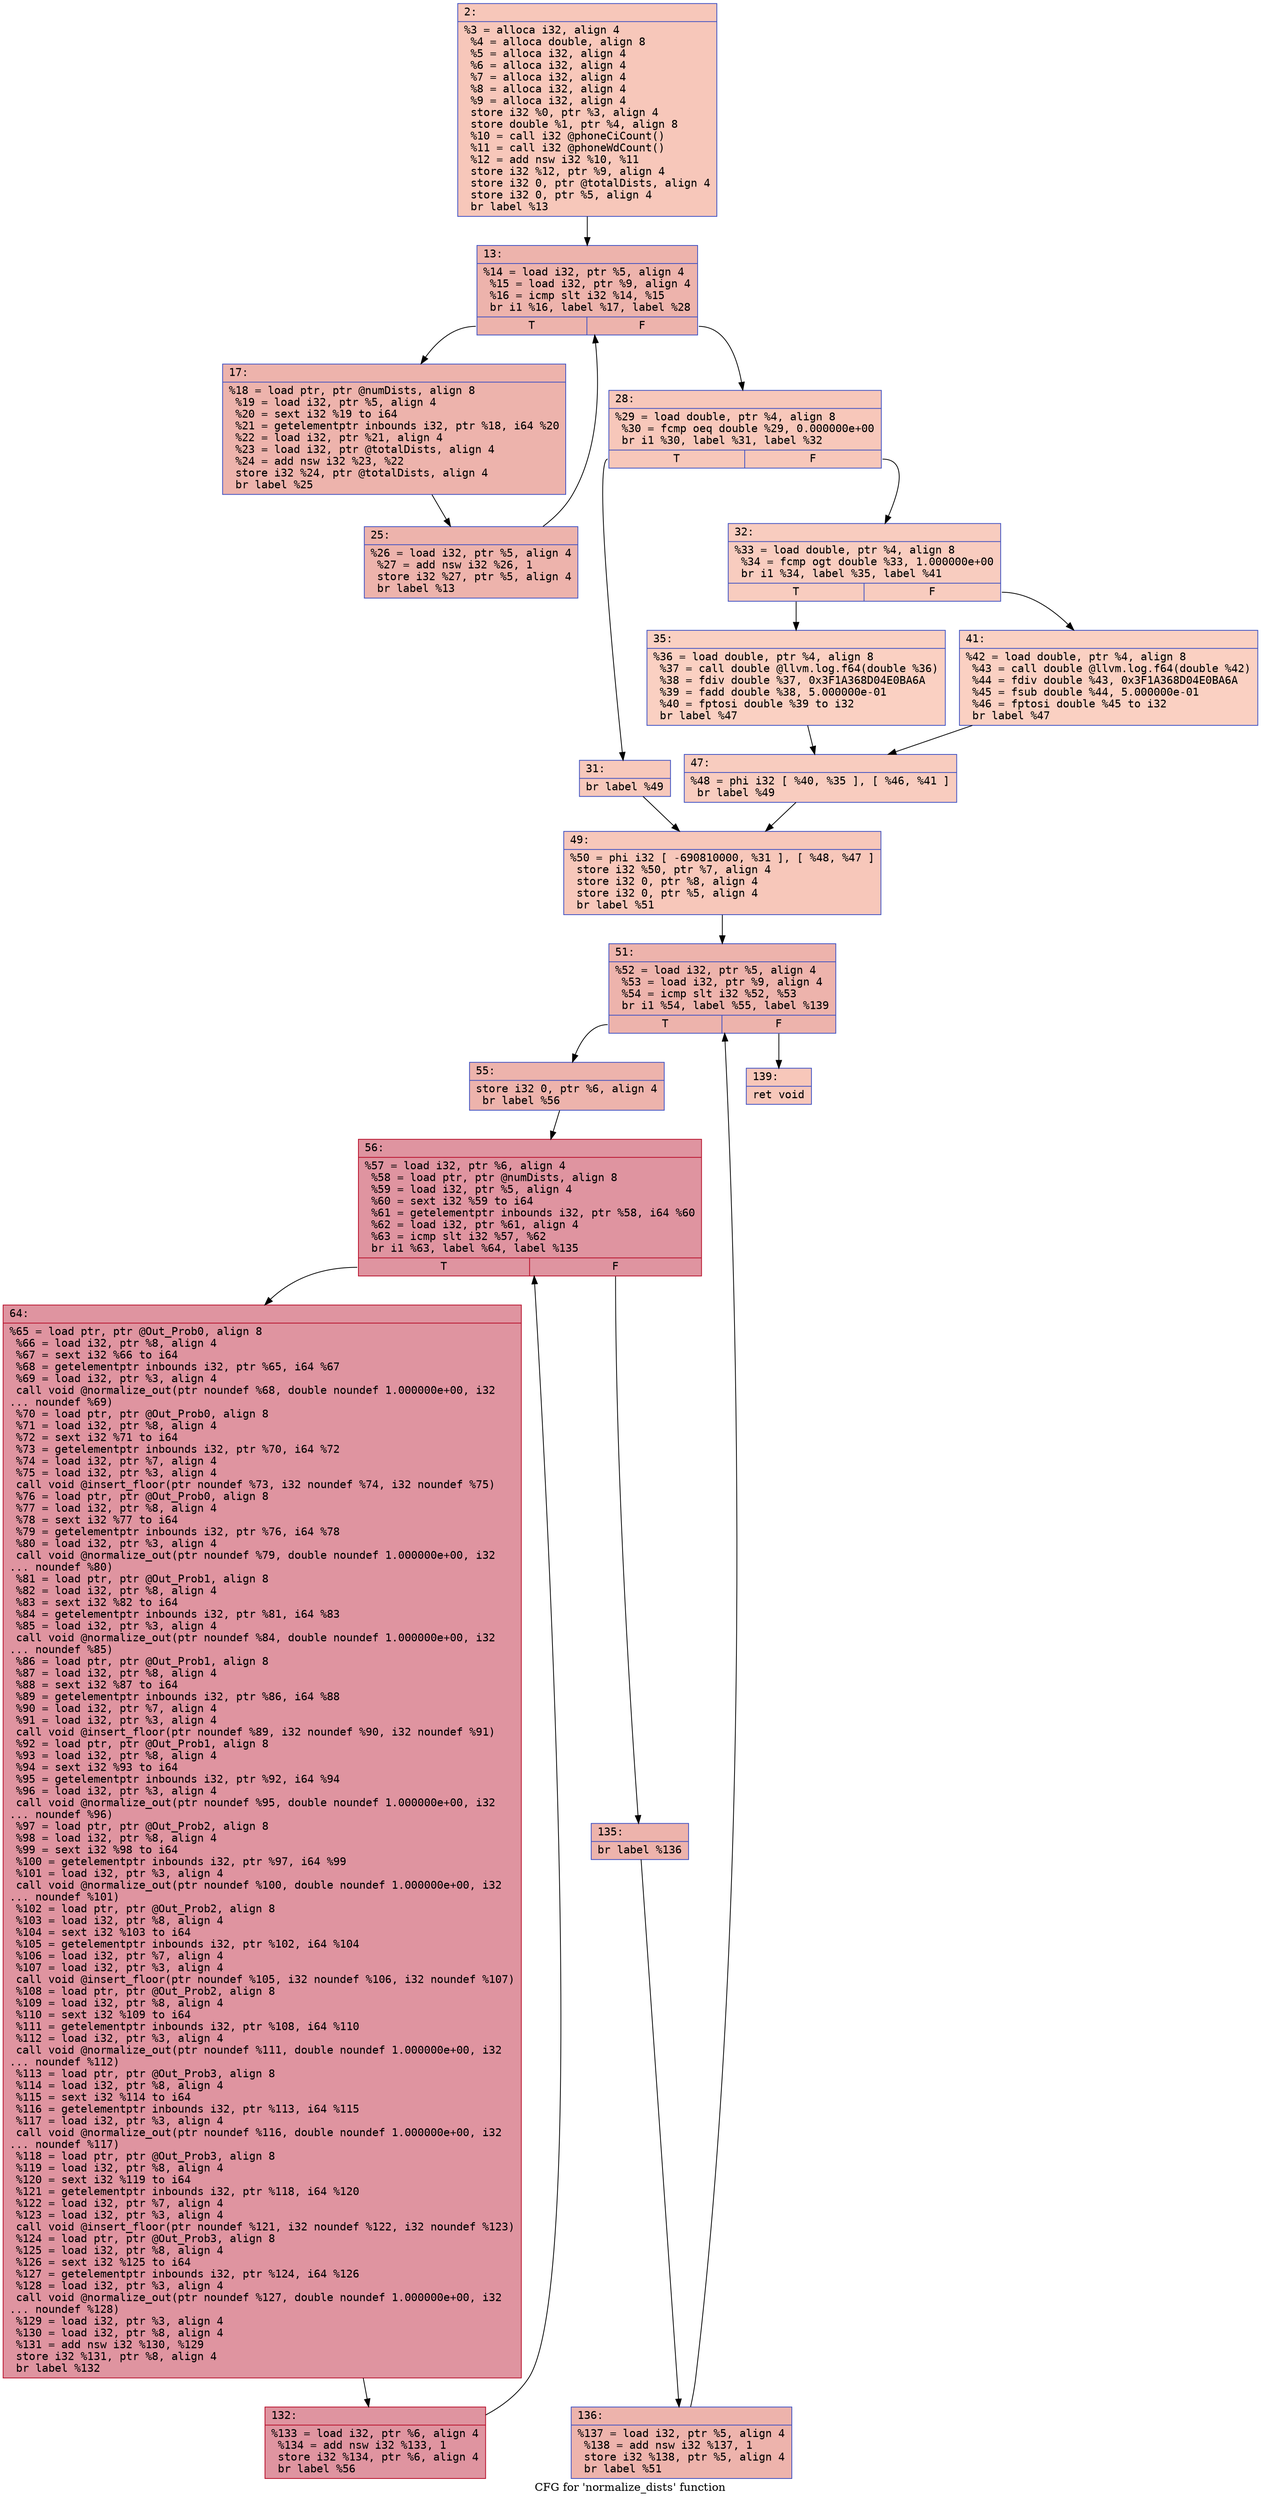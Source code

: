 digraph "CFG for 'normalize_dists' function" {
	label="CFG for 'normalize_dists' function";

	Node0x600000ff12c0 [shape=record,color="#3d50c3ff", style=filled, fillcolor="#ec7f6370" fontname="Courier",label="{2:\l|  %3 = alloca i32, align 4\l  %4 = alloca double, align 8\l  %5 = alloca i32, align 4\l  %6 = alloca i32, align 4\l  %7 = alloca i32, align 4\l  %8 = alloca i32, align 4\l  %9 = alloca i32, align 4\l  store i32 %0, ptr %3, align 4\l  store double %1, ptr %4, align 8\l  %10 = call i32 @phoneCiCount()\l  %11 = call i32 @phoneWdCount()\l  %12 = add nsw i32 %10, %11\l  store i32 %12, ptr %9, align 4\l  store i32 0, ptr @totalDists, align 4\l  store i32 0, ptr %5, align 4\l  br label %13\l}"];
	Node0x600000ff12c0 -> Node0x600000ff1310[tooltip="2 -> 13\nProbability 100.00%" ];
	Node0x600000ff1310 [shape=record,color="#3d50c3ff", style=filled, fillcolor="#d6524470" fontname="Courier",label="{13:\l|  %14 = load i32, ptr %5, align 4\l  %15 = load i32, ptr %9, align 4\l  %16 = icmp slt i32 %14, %15\l  br i1 %16, label %17, label %28\l|{<s0>T|<s1>F}}"];
	Node0x600000ff1310:s0 -> Node0x600000ff1360[tooltip="13 -> 17\nProbability 96.88%" ];
	Node0x600000ff1310:s1 -> Node0x600000ff1400[tooltip="13 -> 28\nProbability 3.12%" ];
	Node0x600000ff1360 [shape=record,color="#3d50c3ff", style=filled, fillcolor="#d6524470" fontname="Courier",label="{17:\l|  %18 = load ptr, ptr @numDists, align 8\l  %19 = load i32, ptr %5, align 4\l  %20 = sext i32 %19 to i64\l  %21 = getelementptr inbounds i32, ptr %18, i64 %20\l  %22 = load i32, ptr %21, align 4\l  %23 = load i32, ptr @totalDists, align 4\l  %24 = add nsw i32 %23, %22\l  store i32 %24, ptr @totalDists, align 4\l  br label %25\l}"];
	Node0x600000ff1360 -> Node0x600000ff13b0[tooltip="17 -> 25\nProbability 100.00%" ];
	Node0x600000ff13b0 [shape=record,color="#3d50c3ff", style=filled, fillcolor="#d6524470" fontname="Courier",label="{25:\l|  %26 = load i32, ptr %5, align 4\l  %27 = add nsw i32 %26, 1\l  store i32 %27, ptr %5, align 4\l  br label %13\l}"];
	Node0x600000ff13b0 -> Node0x600000ff1310[tooltip="25 -> 13\nProbability 100.00%" ];
	Node0x600000ff1400 [shape=record,color="#3d50c3ff", style=filled, fillcolor="#ec7f6370" fontname="Courier",label="{28:\l|  %29 = load double, ptr %4, align 8\l  %30 = fcmp oeq double %29, 0.000000e+00\l  br i1 %30, label %31, label %32\l|{<s0>T|<s1>F}}"];
	Node0x600000ff1400:s0 -> Node0x600000ff1450[tooltip="28 -> 31\nProbability 62.50%" ];
	Node0x600000ff1400:s1 -> Node0x600000ff14a0[tooltip="28 -> 32\nProbability 37.50%" ];
	Node0x600000ff1450 [shape=record,color="#3d50c3ff", style=filled, fillcolor="#ed836670" fontname="Courier",label="{31:\l|  br label %49\l}"];
	Node0x600000ff1450 -> Node0x600000ff15e0[tooltip="31 -> 49\nProbability 100.00%" ];
	Node0x600000ff14a0 [shape=record,color="#3d50c3ff", style=filled, fillcolor="#f08b6e70" fontname="Courier",label="{32:\l|  %33 = load double, ptr %4, align 8\l  %34 = fcmp ogt double %33, 1.000000e+00\l  br i1 %34, label %35, label %41\l|{<s0>T|<s1>F}}"];
	Node0x600000ff14a0:s0 -> Node0x600000ff14f0[tooltip="32 -> 35\nProbability 50.00%" ];
	Node0x600000ff14a0:s1 -> Node0x600000ff1540[tooltip="32 -> 41\nProbability 50.00%" ];
	Node0x600000ff14f0 [shape=record,color="#3d50c3ff", style=filled, fillcolor="#f3947570" fontname="Courier",label="{35:\l|  %36 = load double, ptr %4, align 8\l  %37 = call double @llvm.log.f64(double %36)\l  %38 = fdiv double %37, 0x3F1A368D04E0BA6A\l  %39 = fadd double %38, 5.000000e-01\l  %40 = fptosi double %39 to i32\l  br label %47\l}"];
	Node0x600000ff14f0 -> Node0x600000ff1590[tooltip="35 -> 47\nProbability 100.00%" ];
	Node0x600000ff1540 [shape=record,color="#3d50c3ff", style=filled, fillcolor="#f3947570" fontname="Courier",label="{41:\l|  %42 = load double, ptr %4, align 8\l  %43 = call double @llvm.log.f64(double %42)\l  %44 = fdiv double %43, 0x3F1A368D04E0BA6A\l  %45 = fsub double %44, 5.000000e-01\l  %46 = fptosi double %45 to i32\l  br label %47\l}"];
	Node0x600000ff1540 -> Node0x600000ff1590[tooltip="41 -> 47\nProbability 100.00%" ];
	Node0x600000ff1590 [shape=record,color="#3d50c3ff", style=filled, fillcolor="#f08b6e70" fontname="Courier",label="{47:\l|  %48 = phi i32 [ %40, %35 ], [ %46, %41 ]\l  br label %49\l}"];
	Node0x600000ff1590 -> Node0x600000ff15e0[tooltip="47 -> 49\nProbability 100.00%" ];
	Node0x600000ff15e0 [shape=record,color="#3d50c3ff", style=filled, fillcolor="#ec7f6370" fontname="Courier",label="{49:\l|  %50 = phi i32 [ -690810000, %31 ], [ %48, %47 ]\l  store i32 %50, ptr %7, align 4\l  store i32 0, ptr %8, align 4\l  store i32 0, ptr %5, align 4\l  br label %51\l}"];
	Node0x600000ff15e0 -> Node0x600000ff1630[tooltip="49 -> 51\nProbability 100.00%" ];
	Node0x600000ff1630 [shape=record,color="#3d50c3ff", style=filled, fillcolor="#d6524470" fontname="Courier",label="{51:\l|  %52 = load i32, ptr %5, align 4\l  %53 = load i32, ptr %9, align 4\l  %54 = icmp slt i32 %52, %53\l  br i1 %54, label %55, label %139\l|{<s0>T|<s1>F}}"];
	Node0x600000ff1630:s0 -> Node0x600000ff1680[tooltip="51 -> 55\nProbability 96.88%" ];
	Node0x600000ff1630:s1 -> Node0x600000ff1860[tooltip="51 -> 139\nProbability 3.12%" ];
	Node0x600000ff1680 [shape=record,color="#3d50c3ff", style=filled, fillcolor="#d6524470" fontname="Courier",label="{55:\l|  store i32 0, ptr %6, align 4\l  br label %56\l}"];
	Node0x600000ff1680 -> Node0x600000ff16d0[tooltip="55 -> 56\nProbability 100.00%" ];
	Node0x600000ff16d0 [shape=record,color="#b70d28ff", style=filled, fillcolor="#b70d2870" fontname="Courier",label="{56:\l|  %57 = load i32, ptr %6, align 4\l  %58 = load ptr, ptr @numDists, align 8\l  %59 = load i32, ptr %5, align 4\l  %60 = sext i32 %59 to i64\l  %61 = getelementptr inbounds i32, ptr %58, i64 %60\l  %62 = load i32, ptr %61, align 4\l  %63 = icmp slt i32 %57, %62\l  br i1 %63, label %64, label %135\l|{<s0>T|<s1>F}}"];
	Node0x600000ff16d0:s0 -> Node0x600000ff1720[tooltip="56 -> 64\nProbability 96.88%" ];
	Node0x600000ff16d0:s1 -> Node0x600000ff17c0[tooltip="56 -> 135\nProbability 3.12%" ];
	Node0x600000ff1720 [shape=record,color="#b70d28ff", style=filled, fillcolor="#b70d2870" fontname="Courier",label="{64:\l|  %65 = load ptr, ptr @Out_Prob0, align 8\l  %66 = load i32, ptr %8, align 4\l  %67 = sext i32 %66 to i64\l  %68 = getelementptr inbounds i32, ptr %65, i64 %67\l  %69 = load i32, ptr %3, align 4\l  call void @normalize_out(ptr noundef %68, double noundef 1.000000e+00, i32\l... noundef %69)\l  %70 = load ptr, ptr @Out_Prob0, align 8\l  %71 = load i32, ptr %8, align 4\l  %72 = sext i32 %71 to i64\l  %73 = getelementptr inbounds i32, ptr %70, i64 %72\l  %74 = load i32, ptr %7, align 4\l  %75 = load i32, ptr %3, align 4\l  call void @insert_floor(ptr noundef %73, i32 noundef %74, i32 noundef %75)\l  %76 = load ptr, ptr @Out_Prob0, align 8\l  %77 = load i32, ptr %8, align 4\l  %78 = sext i32 %77 to i64\l  %79 = getelementptr inbounds i32, ptr %76, i64 %78\l  %80 = load i32, ptr %3, align 4\l  call void @normalize_out(ptr noundef %79, double noundef 1.000000e+00, i32\l... noundef %80)\l  %81 = load ptr, ptr @Out_Prob1, align 8\l  %82 = load i32, ptr %8, align 4\l  %83 = sext i32 %82 to i64\l  %84 = getelementptr inbounds i32, ptr %81, i64 %83\l  %85 = load i32, ptr %3, align 4\l  call void @normalize_out(ptr noundef %84, double noundef 1.000000e+00, i32\l... noundef %85)\l  %86 = load ptr, ptr @Out_Prob1, align 8\l  %87 = load i32, ptr %8, align 4\l  %88 = sext i32 %87 to i64\l  %89 = getelementptr inbounds i32, ptr %86, i64 %88\l  %90 = load i32, ptr %7, align 4\l  %91 = load i32, ptr %3, align 4\l  call void @insert_floor(ptr noundef %89, i32 noundef %90, i32 noundef %91)\l  %92 = load ptr, ptr @Out_Prob1, align 8\l  %93 = load i32, ptr %8, align 4\l  %94 = sext i32 %93 to i64\l  %95 = getelementptr inbounds i32, ptr %92, i64 %94\l  %96 = load i32, ptr %3, align 4\l  call void @normalize_out(ptr noundef %95, double noundef 1.000000e+00, i32\l... noundef %96)\l  %97 = load ptr, ptr @Out_Prob2, align 8\l  %98 = load i32, ptr %8, align 4\l  %99 = sext i32 %98 to i64\l  %100 = getelementptr inbounds i32, ptr %97, i64 %99\l  %101 = load i32, ptr %3, align 4\l  call void @normalize_out(ptr noundef %100, double noundef 1.000000e+00, i32\l... noundef %101)\l  %102 = load ptr, ptr @Out_Prob2, align 8\l  %103 = load i32, ptr %8, align 4\l  %104 = sext i32 %103 to i64\l  %105 = getelementptr inbounds i32, ptr %102, i64 %104\l  %106 = load i32, ptr %7, align 4\l  %107 = load i32, ptr %3, align 4\l  call void @insert_floor(ptr noundef %105, i32 noundef %106, i32 noundef %107)\l  %108 = load ptr, ptr @Out_Prob2, align 8\l  %109 = load i32, ptr %8, align 4\l  %110 = sext i32 %109 to i64\l  %111 = getelementptr inbounds i32, ptr %108, i64 %110\l  %112 = load i32, ptr %3, align 4\l  call void @normalize_out(ptr noundef %111, double noundef 1.000000e+00, i32\l... noundef %112)\l  %113 = load ptr, ptr @Out_Prob3, align 8\l  %114 = load i32, ptr %8, align 4\l  %115 = sext i32 %114 to i64\l  %116 = getelementptr inbounds i32, ptr %113, i64 %115\l  %117 = load i32, ptr %3, align 4\l  call void @normalize_out(ptr noundef %116, double noundef 1.000000e+00, i32\l... noundef %117)\l  %118 = load ptr, ptr @Out_Prob3, align 8\l  %119 = load i32, ptr %8, align 4\l  %120 = sext i32 %119 to i64\l  %121 = getelementptr inbounds i32, ptr %118, i64 %120\l  %122 = load i32, ptr %7, align 4\l  %123 = load i32, ptr %3, align 4\l  call void @insert_floor(ptr noundef %121, i32 noundef %122, i32 noundef %123)\l  %124 = load ptr, ptr @Out_Prob3, align 8\l  %125 = load i32, ptr %8, align 4\l  %126 = sext i32 %125 to i64\l  %127 = getelementptr inbounds i32, ptr %124, i64 %126\l  %128 = load i32, ptr %3, align 4\l  call void @normalize_out(ptr noundef %127, double noundef 1.000000e+00, i32\l... noundef %128)\l  %129 = load i32, ptr %3, align 4\l  %130 = load i32, ptr %8, align 4\l  %131 = add nsw i32 %130, %129\l  store i32 %131, ptr %8, align 4\l  br label %132\l}"];
	Node0x600000ff1720 -> Node0x600000ff1770[tooltip="64 -> 132\nProbability 100.00%" ];
	Node0x600000ff1770 [shape=record,color="#b70d28ff", style=filled, fillcolor="#b70d2870" fontname="Courier",label="{132:\l|  %133 = load i32, ptr %6, align 4\l  %134 = add nsw i32 %133, 1\l  store i32 %134, ptr %6, align 4\l  br label %56\l}"];
	Node0x600000ff1770 -> Node0x600000ff16d0[tooltip="132 -> 56\nProbability 100.00%" ];
	Node0x600000ff17c0 [shape=record,color="#3d50c3ff", style=filled, fillcolor="#d6524470" fontname="Courier",label="{135:\l|  br label %136\l}"];
	Node0x600000ff17c0 -> Node0x600000ff1810[tooltip="135 -> 136\nProbability 100.00%" ];
	Node0x600000ff1810 [shape=record,color="#3d50c3ff", style=filled, fillcolor="#d6524470" fontname="Courier",label="{136:\l|  %137 = load i32, ptr %5, align 4\l  %138 = add nsw i32 %137, 1\l  store i32 %138, ptr %5, align 4\l  br label %51\l}"];
	Node0x600000ff1810 -> Node0x600000ff1630[tooltip="136 -> 51\nProbability 100.00%" ];
	Node0x600000ff1860 [shape=record,color="#3d50c3ff", style=filled, fillcolor="#ec7f6370" fontname="Courier",label="{139:\l|  ret void\l}"];
}
